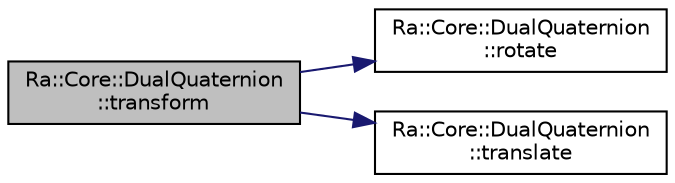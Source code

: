 digraph "Ra::Core::DualQuaternion::transform"
{
 // INTERACTIVE_SVG=YES
 // LATEX_PDF_SIZE
  edge [fontname="Helvetica",fontsize="10",labelfontname="Helvetica",labelfontsize="10"];
  node [fontname="Helvetica",fontsize="10",shape=record];
  rankdir="LR";
  Node1 [label="Ra::Core::DualQuaternion\l::transform",height=0.2,width=0.4,color="black", fillcolor="grey75", style="filled", fontcolor="black",tooltip=" "];
  Node1 -> Node2 [color="midnightblue",fontsize="10",style="solid",fontname="Helvetica"];
  Node2 [label="Ra::Core::DualQuaternion\l::rotate",height=0.2,width=0.4,color="black", fillcolor="white", style="filled",URL="$classRa_1_1Core_1_1DualQuaternion.html#aba5d1a3846359656848eb27a5a6f2126",tooltip="Apply only the rotational part of the dual quaternion to the given vector."];
  Node1 -> Node3 [color="midnightblue",fontsize="10",style="solid",fontname="Helvetica"];
  Node3 [label="Ra::Core::DualQuaternion\l::translate",height=0.2,width=0.4,color="black", fillcolor="white", style="filled",URL="$classRa_1_1Core_1_1DualQuaternion.html#ab0d4d7d13f5614050efcdeb1874d2d07",tooltip="Apply only the translational part of the dual quaternion to the given vector."];
}
